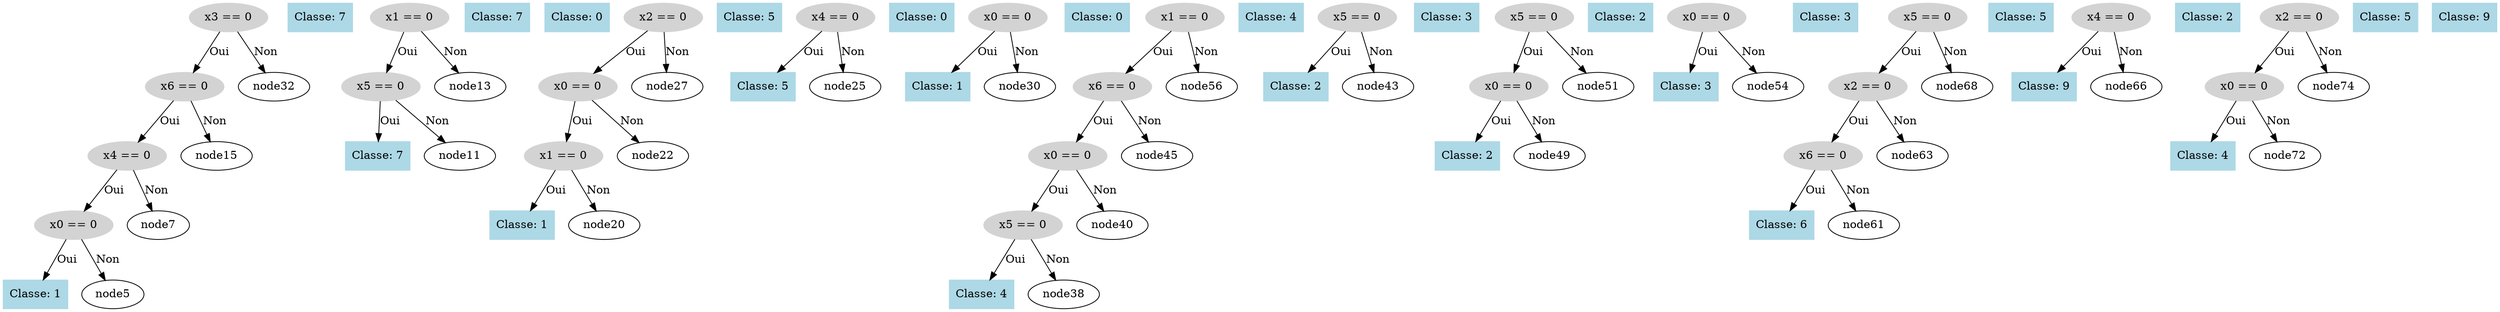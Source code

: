 digraph DecisionTree {
  node0 [label="x3 == 0", shape=ellipse, style=filled, color=lightgray];
  node0 -> node1 [label="Oui"];
  node1 [label="x6 == 0", shape=ellipse, style=filled, color=lightgray];
  node1 -> node2 [label="Oui"];
  node2 [label="x4 == 0", shape=ellipse, style=filled, color=lightgray];
  node2 -> node3 [label="Oui"];
  node3 [label="x0 == 0", shape=ellipse, style=filled, color=lightgray];
  node3 -> node4 [label="Oui"];
  node4 [label="Classe: 1", shape=box, style=filled, color=lightblue];
  node3 -> node5 [label="Non"];
  node6 [label="Classe: 7", shape=box, style=filled, color=lightblue];
  node2 -> node7 [label="Non"];
  node8 [label="x1 == 0", shape=ellipse, style=filled, color=lightgray];
  node8 -> node9 [label="Oui"];
  node9 [label="x5 == 0", shape=ellipse, style=filled, color=lightgray];
  node9 -> node10 [label="Oui"];
  node10 [label="Classe: 7", shape=box, style=filled, color=lightblue];
  node9 -> node11 [label="Non"];
  node12 [label="Classe: 7", shape=box, style=filled, color=lightblue];
  node8 -> node13 [label="Non"];
  node14 [label="Classe: 0", shape=box, style=filled, color=lightblue];
  node1 -> node15 [label="Non"];
  node16 [label="x2 == 0", shape=ellipse, style=filled, color=lightgray];
  node16 -> node17 [label="Oui"];
  node17 [label="x0 == 0", shape=ellipse, style=filled, color=lightgray];
  node17 -> node18 [label="Oui"];
  node18 [label="x1 == 0", shape=ellipse, style=filled, color=lightgray];
  node18 -> node19 [label="Oui"];
  node19 [label="Classe: 1", shape=box, style=filled, color=lightblue];
  node18 -> node20 [label="Non"];
  node21 [label="Classe: 5", shape=box, style=filled, color=lightblue];
  node17 -> node22 [label="Non"];
  node23 [label="x4 == 0", shape=ellipse, style=filled, color=lightgray];
  node23 -> node24 [label="Oui"];
  node24 [label="Classe: 5", shape=box, style=filled, color=lightblue];
  node23 -> node25 [label="Non"];
  node26 [label="Classe: 0", shape=box, style=filled, color=lightblue];
  node16 -> node27 [label="Non"];
  node28 [label="x0 == 0", shape=ellipse, style=filled, color=lightgray];
  node28 -> node29 [label="Oui"];
  node29 [label="Classe: 1", shape=box, style=filled, color=lightblue];
  node28 -> node30 [label="Non"];
  node31 [label="Classe: 0", shape=box, style=filled, color=lightblue];
  node0 -> node32 [label="Non"];
  node33 [label="x1 == 0", shape=ellipse, style=filled, color=lightgray];
  node33 -> node34 [label="Oui"];
  node34 [label="x6 == 0", shape=ellipse, style=filled, color=lightgray];
  node34 -> node35 [label="Oui"];
  node35 [label="x0 == 0", shape=ellipse, style=filled, color=lightgray];
  node35 -> node36 [label="Oui"];
  node36 [label="x5 == 0", shape=ellipse, style=filled, color=lightgray];
  node36 -> node37 [label="Oui"];
  node37 [label="Classe: 4", shape=box, style=filled, color=lightblue];
  node36 -> node38 [label="Non"];
  node39 [label="Classe: 4", shape=box, style=filled, color=lightblue];
  node35 -> node40 [label="Non"];
  node41 [label="x5 == 0", shape=ellipse, style=filled, color=lightgray];
  node41 -> node42 [label="Oui"];
  node42 [label="Classe: 2", shape=box, style=filled, color=lightblue];
  node41 -> node43 [label="Non"];
  node44 [label="Classe: 3", shape=box, style=filled, color=lightblue];
  node34 -> node45 [label="Non"];
  node46 [label="x5 == 0", shape=ellipse, style=filled, color=lightgray];
  node46 -> node47 [label="Oui"];
  node47 [label="x0 == 0", shape=ellipse, style=filled, color=lightgray];
  node47 -> node48 [label="Oui"];
  node48 [label="Classe: 2", shape=box, style=filled, color=lightblue];
  node47 -> node49 [label="Non"];
  node50 [label="Classe: 2", shape=box, style=filled, color=lightblue];
  node46 -> node51 [label="Non"];
  node52 [label="x0 == 0", shape=ellipse, style=filled, color=lightgray];
  node52 -> node53 [label="Oui"];
  node53 [label="Classe: 3", shape=box, style=filled, color=lightblue];
  node52 -> node54 [label="Non"];
  node55 [label="Classe: 3", shape=box, style=filled, color=lightblue];
  node33 -> node56 [label="Non"];
  node57 [label="x5 == 0", shape=ellipse, style=filled, color=lightgray];
  node57 -> node58 [label="Oui"];
  node58 [label="x2 == 0", shape=ellipse, style=filled, color=lightgray];
  node58 -> node59 [label="Oui"];
  node59 [label="x6 == 0", shape=ellipse, style=filled, color=lightgray];
  node59 -> node60 [label="Oui"];
  node60 [label="Classe: 6", shape=box, style=filled, color=lightblue];
  node59 -> node61 [label="Non"];
  node62 [label="Classe: 5", shape=box, style=filled, color=lightblue];
  node58 -> node63 [label="Non"];
  node64 [label="x4 == 0", shape=ellipse, style=filled, color=lightgray];
  node64 -> node65 [label="Oui"];
  node65 [label="Classe: 9", shape=box, style=filled, color=lightblue];
  node64 -> node66 [label="Non"];
  node67 [label="Classe: 2", shape=box, style=filled, color=lightblue];
  node57 -> node68 [label="Non"];
  node69 [label="x2 == 0", shape=ellipse, style=filled, color=lightgray];
  node69 -> node70 [label="Oui"];
  node70 [label="x0 == 0", shape=ellipse, style=filled, color=lightgray];
  node70 -> node71 [label="Oui"];
  node71 [label="Classe: 4", shape=box, style=filled, color=lightblue];
  node70 -> node72 [label="Non"];
  node73 [label="Classe: 5", shape=box, style=filled, color=lightblue];
  node69 -> node74 [label="Non"];
  node75 [label="Classe: 9", shape=box, style=filled, color=lightblue];
}
